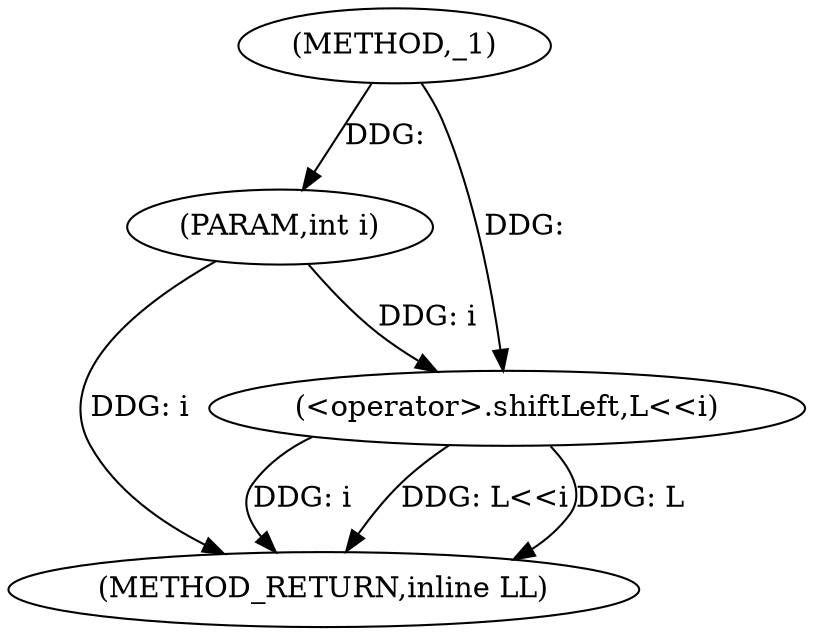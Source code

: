 digraph "_1" {  
"1001628" [label = "(METHOD,_1)" ]
"1001634" [label = "(METHOD_RETURN,inline LL)" ]
"1001629" [label = "(PARAM,int i)" ]
"1001631" [label = "(<operator>.shiftLeft,L<<i)" ]
  "1001629" -> "1001634"  [ label = "DDG: i"] 
  "1001631" -> "1001634"  [ label = "DDG: i"] 
  "1001631" -> "1001634"  [ label = "DDG: L<<i"] 
  "1001631" -> "1001634"  [ label = "DDG: L"] 
  "1001628" -> "1001629"  [ label = "DDG: "] 
  "1001628" -> "1001631"  [ label = "DDG: "] 
  "1001629" -> "1001631"  [ label = "DDG: i"] 
}
